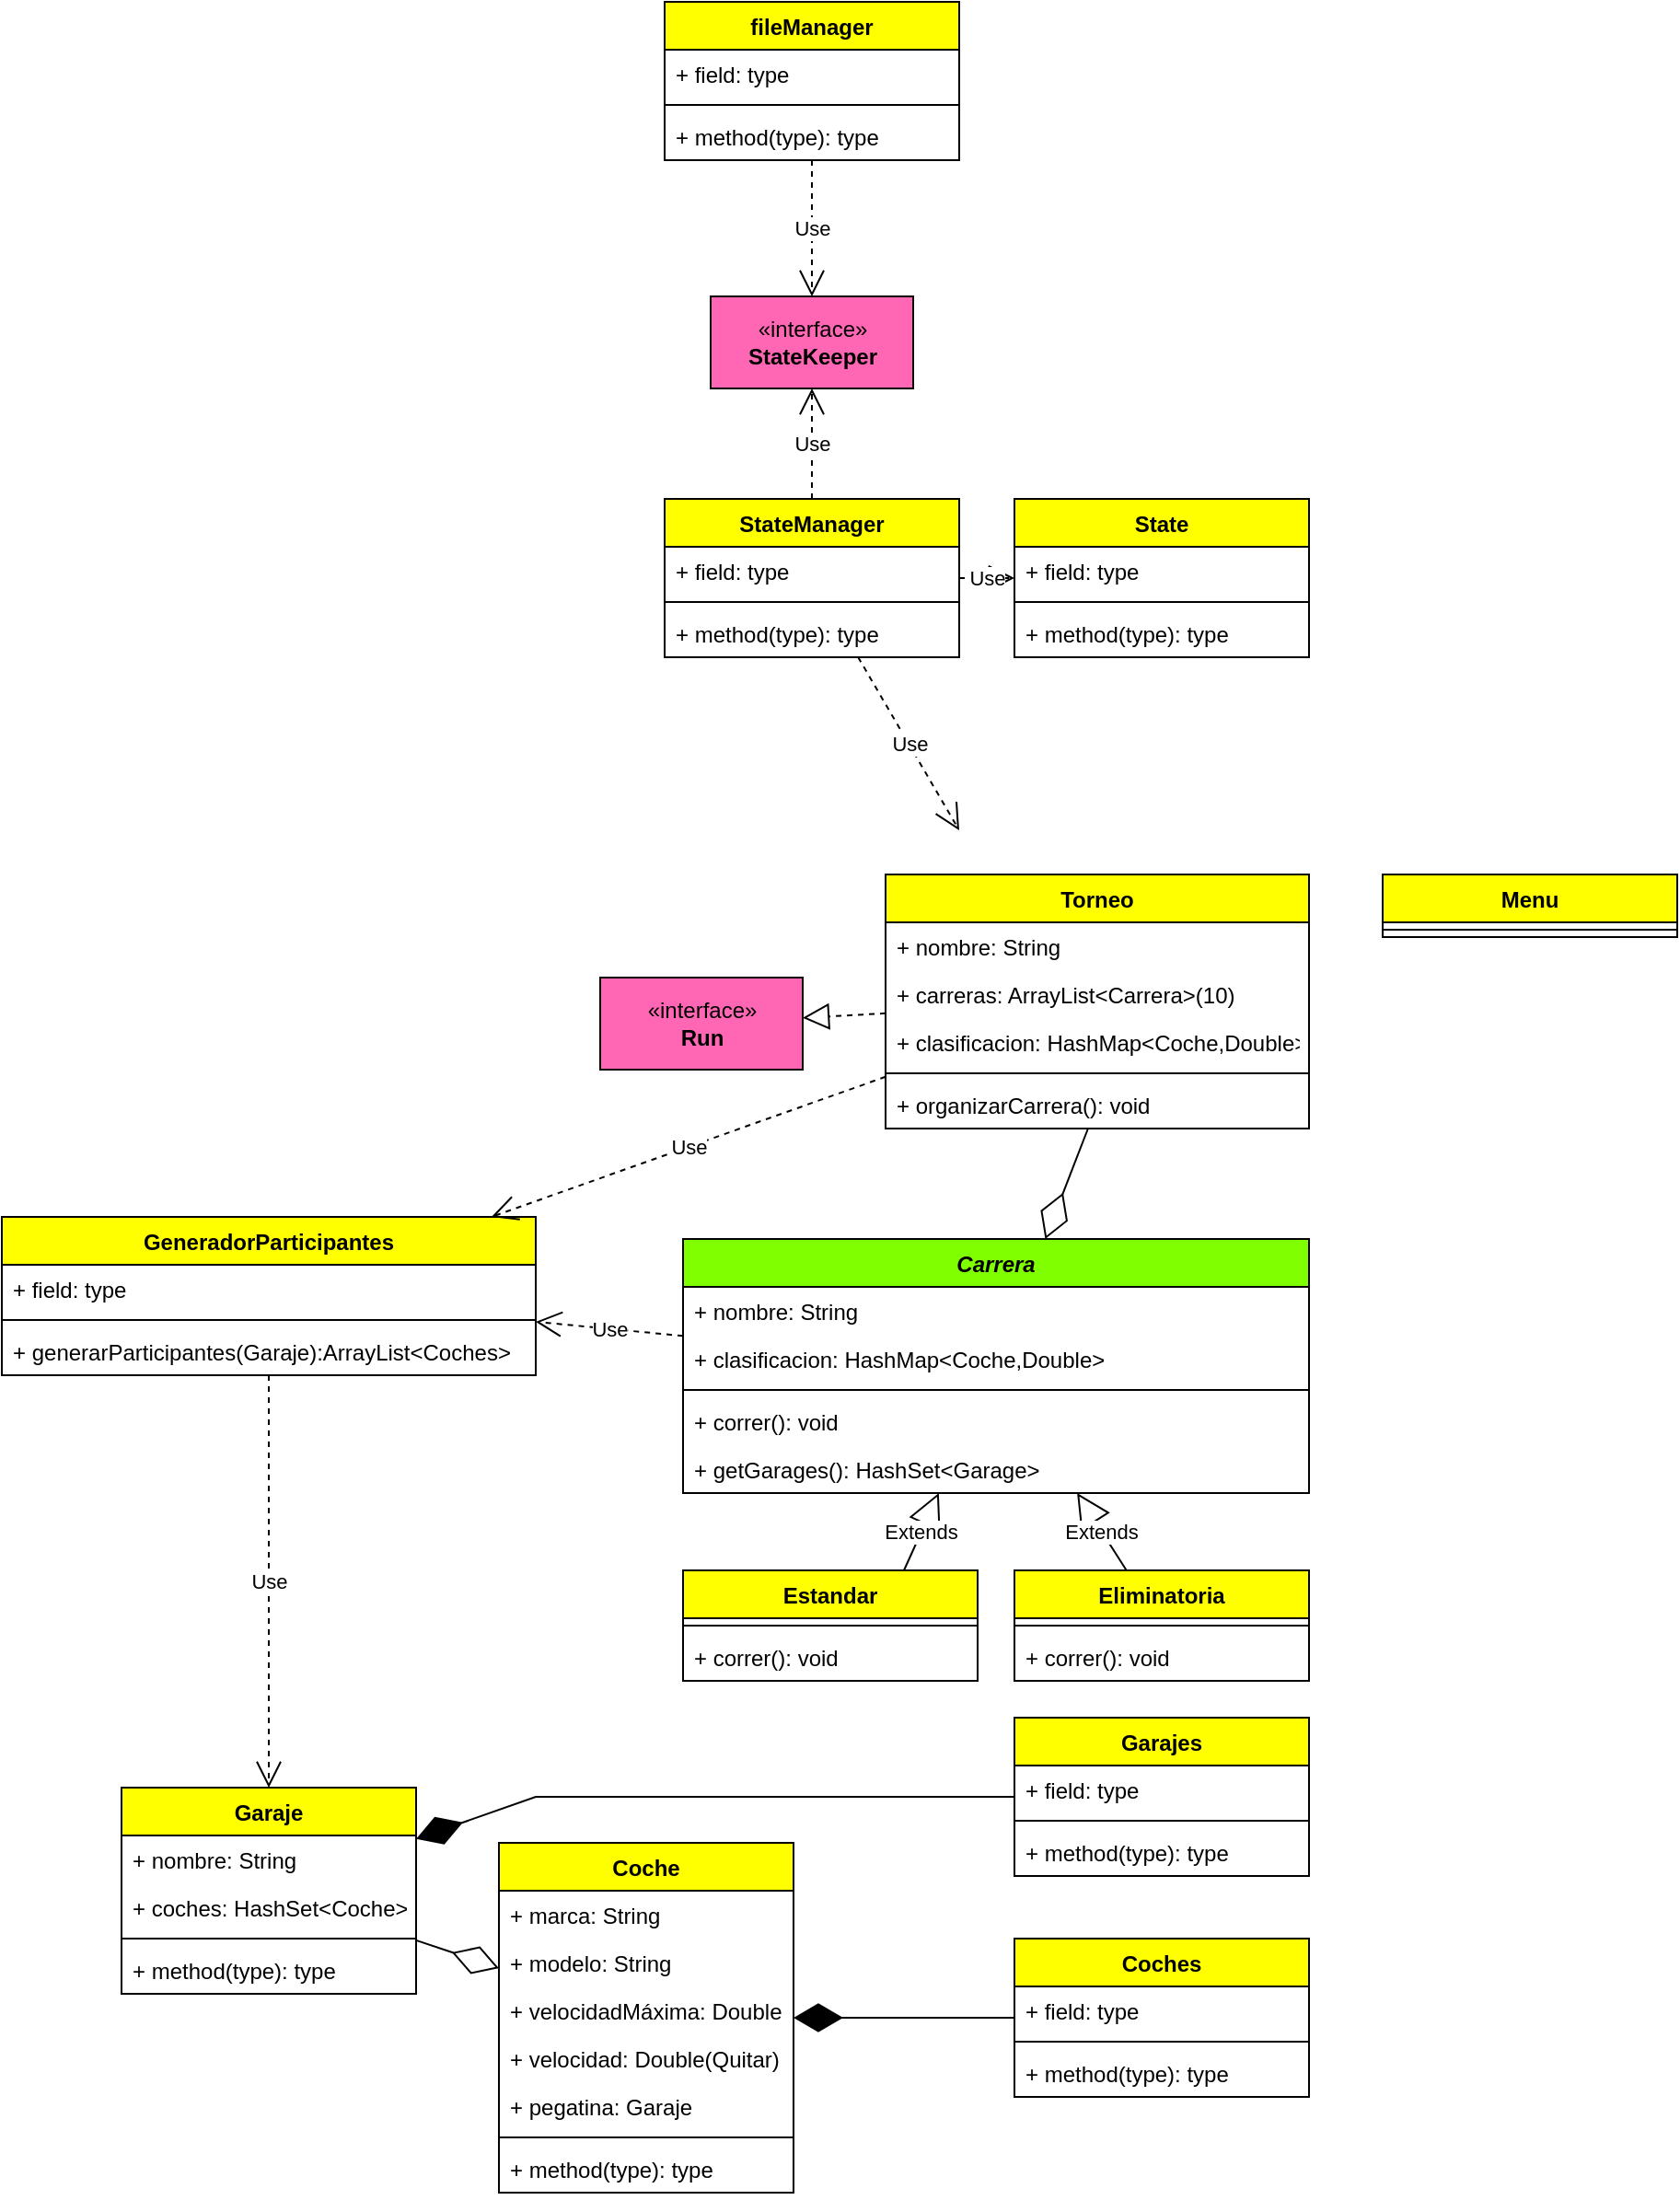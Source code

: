 <mxfile version="17.4.3" type="device"><diagram name="Page-1" id="9f46799a-70d6-7492-0946-bef42562c5a5"><mxGraphModel dx="2668" dy="2056" grid="1" gridSize="10" guides="1" tooltips="1" connect="1" arrows="1" fold="1" page="1" pageScale="1" pageWidth="850" pageHeight="1100" background="none" math="0" shadow="0"><root><mxCell id="0"/><mxCell id="1" parent="0"/><mxCell id="482I30e5uRCD9CE9yHYS-5" value="Coche" style="swimlane;fontStyle=1;align=center;verticalAlign=top;childLayout=stackLayout;horizontal=1;startSize=26;horizontalStack=0;resizeParent=1;resizeParentMax=0;resizeLast=0;collapsible=1;marginBottom=0;fillColor=#FFFF00;" parent="1" vertex="1"><mxGeometry x="190" y="950" width="160" height="190" as="geometry"/></mxCell><mxCell id="482I30e5uRCD9CE9yHYS-6" value="+ marca: String" style="text;strokeColor=none;fillColor=none;align=left;verticalAlign=top;spacingLeft=4;spacingRight=4;overflow=hidden;rotatable=0;points=[[0,0.5],[1,0.5]];portConstraint=eastwest;" parent="482I30e5uRCD9CE9yHYS-5" vertex="1"><mxGeometry y="26" width="160" height="26" as="geometry"/></mxCell><mxCell id="482I30e5uRCD9CE9yHYS-10" value="+ modelo: String" style="text;strokeColor=none;fillColor=none;align=left;verticalAlign=top;spacingLeft=4;spacingRight=4;overflow=hidden;rotatable=0;points=[[0,0.5],[1,0.5]];portConstraint=eastwest;" parent="482I30e5uRCD9CE9yHYS-5" vertex="1"><mxGeometry y="52" width="160" height="26" as="geometry"/></mxCell><mxCell id="482I30e5uRCD9CE9yHYS-11" value="+ velocidadMáxima: Double" style="text;strokeColor=none;fillColor=none;align=left;verticalAlign=top;spacingLeft=4;spacingRight=4;overflow=hidden;rotatable=0;points=[[0,0.5],[1,0.5]];portConstraint=eastwest;" parent="482I30e5uRCD9CE9yHYS-5" vertex="1"><mxGeometry y="78" width="160" height="26" as="geometry"/></mxCell><mxCell id="482I30e5uRCD9CE9yHYS-12" value="+ velocidad: Double(Quitar)" style="text;strokeColor=none;fillColor=none;align=left;verticalAlign=top;spacingLeft=4;spacingRight=4;overflow=hidden;rotatable=0;points=[[0,0.5],[1,0.5]];portConstraint=eastwest;" parent="482I30e5uRCD9CE9yHYS-5" vertex="1"><mxGeometry y="104" width="160" height="26" as="geometry"/></mxCell><mxCell id="482I30e5uRCD9CE9yHYS-13" value="+ pegatina: Garaje" style="text;strokeColor=none;fillColor=none;align=left;verticalAlign=top;spacingLeft=4;spacingRight=4;overflow=hidden;rotatable=0;points=[[0,0.5],[1,0.5]];portConstraint=eastwest;" parent="482I30e5uRCD9CE9yHYS-5" vertex="1"><mxGeometry y="130" width="160" height="26" as="geometry"/></mxCell><mxCell id="482I30e5uRCD9CE9yHYS-7" value="" style="line;strokeWidth=1;fillColor=none;align=left;verticalAlign=middle;spacingTop=-1;spacingLeft=3;spacingRight=3;rotatable=0;labelPosition=right;points=[];portConstraint=eastwest;" parent="482I30e5uRCD9CE9yHYS-5" vertex="1"><mxGeometry y="156" width="160" height="8" as="geometry"/></mxCell><mxCell id="482I30e5uRCD9CE9yHYS-8" value="+ method(type): type" style="text;strokeColor=none;fillColor=none;align=left;verticalAlign=top;spacingLeft=4;spacingRight=4;overflow=hidden;rotatable=0;points=[[0,0.5],[1,0.5]];portConstraint=eastwest;" parent="482I30e5uRCD9CE9yHYS-5" vertex="1"><mxGeometry y="164" width="160" height="26" as="geometry"/></mxCell><mxCell id="482I30e5uRCD9CE9yHYS-14" value="Garaje" style="swimlane;fontStyle=1;align=center;verticalAlign=top;childLayout=stackLayout;horizontal=1;startSize=26;horizontalStack=0;resizeParent=1;resizeParentMax=0;resizeLast=0;collapsible=1;marginBottom=0;fillColor=#FFFF00;" parent="1" vertex="1"><mxGeometry x="-15" y="920" width="160" height="112" as="geometry"/></mxCell><mxCell id="482I30e5uRCD9CE9yHYS-15" value="+ nombre: String" style="text;strokeColor=none;fillColor=none;align=left;verticalAlign=top;spacingLeft=4;spacingRight=4;overflow=hidden;rotatable=0;points=[[0,0.5],[1,0.5]];portConstraint=eastwest;" parent="482I30e5uRCD9CE9yHYS-14" vertex="1"><mxGeometry y="26" width="160" height="26" as="geometry"/></mxCell><mxCell id="482I30e5uRCD9CE9yHYS-18" value="+ coches: HashSet&lt;Coche&gt;" style="text;strokeColor=none;fillColor=none;align=left;verticalAlign=top;spacingLeft=4;spacingRight=4;overflow=hidden;rotatable=0;points=[[0,0.5],[1,0.5]];portConstraint=eastwest;" parent="482I30e5uRCD9CE9yHYS-14" vertex="1"><mxGeometry y="52" width="160" height="26" as="geometry"/></mxCell><mxCell id="482I30e5uRCD9CE9yHYS-16" value="" style="line;strokeWidth=1;fillColor=none;align=left;verticalAlign=middle;spacingTop=-1;spacingLeft=3;spacingRight=3;rotatable=0;labelPosition=right;points=[];portConstraint=eastwest;" parent="482I30e5uRCD9CE9yHYS-14" vertex="1"><mxGeometry y="78" width="160" height="8" as="geometry"/></mxCell><mxCell id="482I30e5uRCD9CE9yHYS-17" value="+ method(type): type" style="text;strokeColor=none;fillColor=none;align=left;verticalAlign=top;spacingLeft=4;spacingRight=4;overflow=hidden;rotatable=0;points=[[0,0.5],[1,0.5]];portConstraint=eastwest;" parent="482I30e5uRCD9CE9yHYS-14" vertex="1"><mxGeometry y="86" width="160" height="26" as="geometry"/></mxCell><mxCell id="482I30e5uRCD9CE9yHYS-23" value="Torneo" style="swimlane;fontStyle=1;align=center;verticalAlign=top;childLayout=stackLayout;horizontal=1;startSize=26;horizontalStack=0;resizeParent=1;resizeParentMax=0;resizeLast=0;collapsible=1;marginBottom=0;fillColor=#FFFF00;" parent="1" vertex="1"><mxGeometry x="400" y="424" width="230" height="138" as="geometry"><mxRectangle x="170" y="300" width="70" height="26" as="alternateBounds"/></mxGeometry></mxCell><mxCell id="482I30e5uRCD9CE9yHYS-24" value="+ nombre: String" style="text;strokeColor=none;fillColor=none;align=left;verticalAlign=top;spacingLeft=4;spacingRight=4;overflow=hidden;rotatable=0;points=[[0,0.5],[1,0.5]];portConstraint=eastwest;" parent="482I30e5uRCD9CE9yHYS-23" vertex="1"><mxGeometry y="26" width="230" height="26" as="geometry"/></mxCell><mxCell id="482I30e5uRCD9CE9yHYS-27" value="+ carreras: ArrayList&lt;Carrera&gt;(10)" style="text;strokeColor=none;fillColor=none;align=left;verticalAlign=top;spacingLeft=4;spacingRight=4;overflow=hidden;rotatable=0;points=[[0,0.5],[1,0.5]];portConstraint=eastwest;" parent="482I30e5uRCD9CE9yHYS-23" vertex="1"><mxGeometry y="52" width="230" height="26" as="geometry"/></mxCell><mxCell id="482I30e5uRCD9CE9yHYS-36" value="+ clasificacion: HashMap&lt;Coche,Double&gt;" style="text;strokeColor=none;fillColor=none;align=left;verticalAlign=top;spacingLeft=4;spacingRight=4;overflow=hidden;rotatable=0;points=[[0,0.5],[1,0.5]];portConstraint=eastwest;" parent="482I30e5uRCD9CE9yHYS-23" vertex="1"><mxGeometry y="78" width="230" height="26" as="geometry"/></mxCell><mxCell id="482I30e5uRCD9CE9yHYS-25" value="" style="line;strokeWidth=1;fillColor=none;align=left;verticalAlign=middle;spacingTop=-1;spacingLeft=3;spacingRight=3;rotatable=0;labelPosition=right;points=[];portConstraint=eastwest;" parent="482I30e5uRCD9CE9yHYS-23" vertex="1"><mxGeometry y="104" width="230" height="8" as="geometry"/></mxCell><mxCell id="482I30e5uRCD9CE9yHYS-26" value="+ organizarCarrera(): void" style="text;strokeColor=none;fillColor=none;align=left;verticalAlign=top;spacingLeft=4;spacingRight=4;overflow=hidden;rotatable=0;points=[[0,0.5],[1,0.5]];portConstraint=eastwest;" parent="482I30e5uRCD9CE9yHYS-23" vertex="1"><mxGeometry y="112" width="230" height="26" as="geometry"/></mxCell><mxCell id="482I30e5uRCD9CE9yHYS-31" value="" style="endArrow=diamondThin;endFill=0;endSize=24;html=1;rounded=0;" parent="1" source="482I30e5uRCD9CE9yHYS-14" target="482I30e5uRCD9CE9yHYS-5" edge="1"><mxGeometry width="160" relative="1" as="geometry"><mxPoint x="210" y="974" as="sourcePoint"/><mxPoint x="370" y="974" as="targetPoint"/></mxGeometry></mxCell><mxCell id="482I30e5uRCD9CE9yHYS-32" value="Carrera" style="swimlane;fontStyle=3;align=center;verticalAlign=top;childLayout=stackLayout;horizontal=1;startSize=26;horizontalStack=0;resizeParent=1;resizeParentMax=0;resizeLast=0;collapsible=1;marginBottom=0;fillColor=#80FF00;" parent="1" vertex="1"><mxGeometry x="290" y="622" width="340" height="138" as="geometry"/></mxCell><mxCell id="482I30e5uRCD9CE9yHYS-33" value="+ nombre: String" style="text;strokeColor=none;fillColor=none;align=left;verticalAlign=top;spacingLeft=4;spacingRight=4;overflow=hidden;rotatable=0;points=[[0,0.5],[1,0.5]];portConstraint=eastwest;" parent="482I30e5uRCD9CE9yHYS-32" vertex="1"><mxGeometry y="26" width="340" height="26" as="geometry"/></mxCell><mxCell id="482I30e5uRCD9CE9yHYS-38" value="+ clasificacion: HashMap&lt;Coche,Double&gt;" style="text;strokeColor=none;fillColor=none;align=left;verticalAlign=top;spacingLeft=4;spacingRight=4;overflow=hidden;rotatable=0;points=[[0,0.5],[1,0.5]];portConstraint=eastwest;" parent="482I30e5uRCD9CE9yHYS-32" vertex="1"><mxGeometry y="52" width="340" height="26" as="geometry"/></mxCell><mxCell id="482I30e5uRCD9CE9yHYS-34" value="" style="line;strokeWidth=1;fillColor=none;align=left;verticalAlign=middle;spacingTop=-1;spacingLeft=3;spacingRight=3;rotatable=0;labelPosition=right;points=[];portConstraint=eastwest;" parent="482I30e5uRCD9CE9yHYS-32" vertex="1"><mxGeometry y="78" width="340" height="8" as="geometry"/></mxCell><mxCell id="482I30e5uRCD9CE9yHYS-35" value="+ correr(): void" style="text;strokeColor=none;fillColor=none;align=left;verticalAlign=top;spacingLeft=4;spacingRight=4;overflow=hidden;rotatable=0;points=[[0,0.5],[1,0.5]];portConstraint=eastwest;" parent="482I30e5uRCD9CE9yHYS-32" vertex="1"><mxGeometry y="86" width="340" height="26" as="geometry"/></mxCell><mxCell id="Mdgu1siWDyCMY9cwynAu-4" value="+ getGarages(): HashSet&lt;Garage&gt;" style="text;strokeColor=none;fillColor=none;align=left;verticalAlign=top;spacingLeft=4;spacingRight=4;overflow=hidden;rotatable=0;points=[[0,0.5],[1,0.5]];portConstraint=eastwest;" vertex="1" parent="482I30e5uRCD9CE9yHYS-32"><mxGeometry y="112" width="340" height="26" as="geometry"/></mxCell><mxCell id="482I30e5uRCD9CE9yHYS-59" value="«interface»&lt;br&gt;&lt;b&gt;StateKeeper&lt;/b&gt;" style="html=1;fillColor=#FF66B3;" parent="1" vertex="1"><mxGeometry x="305" y="110" width="110" height="50" as="geometry"/></mxCell><mxCell id="482I30e5uRCD9CE9yHYS-64" value="fileManager" style="swimlane;fontStyle=1;align=center;verticalAlign=top;childLayout=stackLayout;horizontal=1;startSize=26;horizontalStack=0;resizeParent=1;resizeParentMax=0;resizeLast=0;collapsible=1;marginBottom=0;fillColor=#FFFF00;" parent="1" vertex="1"><mxGeometry x="280" y="-50" width="160" height="86" as="geometry"/></mxCell><mxCell id="482I30e5uRCD9CE9yHYS-65" value="+ field: type" style="text;strokeColor=none;fillColor=none;align=left;verticalAlign=top;spacingLeft=4;spacingRight=4;overflow=hidden;rotatable=0;points=[[0,0.5],[1,0.5]];portConstraint=eastwest;" parent="482I30e5uRCD9CE9yHYS-64" vertex="1"><mxGeometry y="26" width="160" height="26" as="geometry"/></mxCell><mxCell id="482I30e5uRCD9CE9yHYS-66" value="" style="line;strokeWidth=1;fillColor=none;align=left;verticalAlign=middle;spacingTop=-1;spacingLeft=3;spacingRight=3;rotatable=0;labelPosition=right;points=[];portConstraint=eastwest;" parent="482I30e5uRCD9CE9yHYS-64" vertex="1"><mxGeometry y="52" width="160" height="8" as="geometry"/></mxCell><mxCell id="482I30e5uRCD9CE9yHYS-67" value="+ method(type): type" style="text;strokeColor=none;fillColor=none;align=left;verticalAlign=top;spacingLeft=4;spacingRight=4;overflow=hidden;rotatable=0;points=[[0,0.5],[1,0.5]];portConstraint=eastwest;" parent="482I30e5uRCD9CE9yHYS-64" vertex="1"><mxGeometry y="60" width="160" height="26" as="geometry"/></mxCell><mxCell id="482I30e5uRCD9CE9yHYS-68" value="Use" style="endArrow=open;endSize=12;dashed=1;html=1;rounded=0;" parent="1" source="482I30e5uRCD9CE9yHYS-64" target="482I30e5uRCD9CE9yHYS-59" edge="1"><mxGeometry width="160" relative="1" as="geometry"><mxPoint x="210" y="250" as="sourcePoint"/><mxPoint x="370" y="250" as="targetPoint"/></mxGeometry></mxCell><mxCell id="482I30e5uRCD9CE9yHYS-80" value="Eliminatoria" style="swimlane;fontStyle=1;align=center;verticalAlign=top;childLayout=stackLayout;horizontal=1;startSize=26;horizontalStack=0;resizeParent=1;resizeParentMax=0;resizeLast=0;collapsible=1;marginBottom=0;fillColor=#FFFF00;" parent="1" vertex="1"><mxGeometry x="470" y="802" width="160" height="60" as="geometry"/></mxCell><mxCell id="482I30e5uRCD9CE9yHYS-82" value="" style="line;strokeWidth=1;fillColor=none;align=left;verticalAlign=middle;spacingTop=-1;spacingLeft=3;spacingRight=3;rotatable=0;labelPosition=right;points=[];portConstraint=eastwest;" parent="482I30e5uRCD9CE9yHYS-80" vertex="1"><mxGeometry y="26" width="160" height="8" as="geometry"/></mxCell><mxCell id="482I30e5uRCD9CE9yHYS-92" value="+ correr(): void" style="text;strokeColor=none;fillColor=none;align=left;verticalAlign=top;spacingLeft=4;spacingRight=4;overflow=hidden;rotatable=0;points=[[0,0.5],[1,0.5]];portConstraint=eastwest;" parent="482I30e5uRCD9CE9yHYS-80" vertex="1"><mxGeometry y="34" width="160" height="26" as="geometry"/></mxCell><mxCell id="482I30e5uRCD9CE9yHYS-84" value="Estandar" style="swimlane;fontStyle=1;align=center;verticalAlign=top;childLayout=stackLayout;horizontal=1;startSize=26;horizontalStack=0;resizeParent=1;resizeParentMax=0;resizeLast=0;collapsible=1;marginBottom=0;fillColor=#FFFF00;" parent="1" vertex="1"><mxGeometry x="290" y="802" width="160" height="60" as="geometry"/></mxCell><mxCell id="482I30e5uRCD9CE9yHYS-86" value="" style="line;strokeWidth=1;fillColor=none;align=left;verticalAlign=middle;spacingTop=-1;spacingLeft=3;spacingRight=3;rotatable=0;labelPosition=right;points=[];portConstraint=eastwest;" parent="482I30e5uRCD9CE9yHYS-84" vertex="1"><mxGeometry y="26" width="160" height="8" as="geometry"/></mxCell><mxCell id="482I30e5uRCD9CE9yHYS-91" value="+ correr(): void" style="text;strokeColor=none;fillColor=none;align=left;verticalAlign=top;spacingLeft=4;spacingRight=4;overflow=hidden;rotatable=0;points=[[0,0.5],[1,0.5]];portConstraint=eastwest;" parent="482I30e5uRCD9CE9yHYS-84" vertex="1"><mxGeometry y="34" width="160" height="26" as="geometry"/></mxCell><mxCell id="482I30e5uRCD9CE9yHYS-88" value="Extends" style="endArrow=block;endSize=16;endFill=0;html=1;rounded=0;exitX=0.75;exitY=0;exitDx=0;exitDy=0;" parent="1" source="482I30e5uRCD9CE9yHYS-84" target="482I30e5uRCD9CE9yHYS-32" edge="1"><mxGeometry width="160" relative="1" as="geometry"><mxPoint x="630" y="942" as="sourcePoint"/><mxPoint x="790" y="942" as="targetPoint"/></mxGeometry></mxCell><mxCell id="482I30e5uRCD9CE9yHYS-89" value="Extends" style="endArrow=block;endSize=16;endFill=0;html=1;rounded=0;" parent="1" source="482I30e5uRCD9CE9yHYS-80" target="482I30e5uRCD9CE9yHYS-32" edge="1"><mxGeometry width="160" relative="1" as="geometry"><mxPoint x="300" y="902" as="sourcePoint"/><mxPoint x="650" y="932" as="targetPoint"/></mxGeometry></mxCell><mxCell id="vS4q9iZGlOzv-MS9dgwE-1" value="StateManager" style="swimlane;fontStyle=1;align=center;verticalAlign=top;childLayout=stackLayout;horizontal=1;startSize=26;horizontalStack=0;resizeParent=1;resizeParentMax=0;resizeLast=0;collapsible=1;marginBottom=0;fillColor=#FFFF00;" parent="1" vertex="1"><mxGeometry x="280" y="220" width="160" height="86" as="geometry"/></mxCell><mxCell id="vS4q9iZGlOzv-MS9dgwE-2" value="+ field: type" style="text;strokeColor=none;fillColor=none;align=left;verticalAlign=top;spacingLeft=4;spacingRight=4;overflow=hidden;rotatable=0;points=[[0,0.5],[1,0.5]];portConstraint=eastwest;" parent="vS4q9iZGlOzv-MS9dgwE-1" vertex="1"><mxGeometry y="26" width="160" height="26" as="geometry"/></mxCell><mxCell id="vS4q9iZGlOzv-MS9dgwE-3" value="" style="line;strokeWidth=1;fillColor=none;align=left;verticalAlign=middle;spacingTop=-1;spacingLeft=3;spacingRight=3;rotatable=0;labelPosition=right;points=[];portConstraint=eastwest;" parent="vS4q9iZGlOzv-MS9dgwE-1" vertex="1"><mxGeometry y="52" width="160" height="8" as="geometry"/></mxCell><mxCell id="vS4q9iZGlOzv-MS9dgwE-4" value="+ method(type): type" style="text;strokeColor=none;fillColor=none;align=left;verticalAlign=top;spacingLeft=4;spacingRight=4;overflow=hidden;rotatable=0;points=[[0,0.5],[1,0.5]];portConstraint=eastwest;" parent="vS4q9iZGlOzv-MS9dgwE-1" vertex="1"><mxGeometry y="60" width="160" height="26" as="geometry"/></mxCell><mxCell id="vS4q9iZGlOzv-MS9dgwE-6" value="State" style="swimlane;fontStyle=1;align=center;verticalAlign=top;childLayout=stackLayout;horizontal=1;startSize=26;horizontalStack=0;resizeParent=1;resizeParentMax=0;resizeLast=0;collapsible=1;marginBottom=0;fillColor=#FFFF00;" parent="1" vertex="1"><mxGeometry x="470" y="220" width="160" height="86" as="geometry"/></mxCell><mxCell id="vS4q9iZGlOzv-MS9dgwE-7" value="+ field: type" style="text;strokeColor=none;fillColor=none;align=left;verticalAlign=top;spacingLeft=4;spacingRight=4;overflow=hidden;rotatable=0;points=[[0,0.5],[1,0.5]];portConstraint=eastwest;" parent="vS4q9iZGlOzv-MS9dgwE-6" vertex="1"><mxGeometry y="26" width="160" height="26" as="geometry"/></mxCell><mxCell id="vS4q9iZGlOzv-MS9dgwE-8" value="" style="line;strokeWidth=1;fillColor=none;align=left;verticalAlign=middle;spacingTop=-1;spacingLeft=3;spacingRight=3;rotatable=0;labelPosition=right;points=[];portConstraint=eastwest;" parent="vS4q9iZGlOzv-MS9dgwE-6" vertex="1"><mxGeometry y="52" width="160" height="8" as="geometry"/></mxCell><mxCell id="vS4q9iZGlOzv-MS9dgwE-9" value="+ method(type): type" style="text;strokeColor=none;fillColor=none;align=left;verticalAlign=top;spacingLeft=4;spacingRight=4;overflow=hidden;rotatable=0;points=[[0,0.5],[1,0.5]];portConstraint=eastwest;" parent="vS4q9iZGlOzv-MS9dgwE-6" vertex="1"><mxGeometry y="60" width="160" height="26" as="geometry"/></mxCell><mxCell id="vS4q9iZGlOzv-MS9dgwE-10" value="Use" style="endArrow=open;endSize=12;dashed=1;html=1;rounded=0;" parent="1" source="vS4q9iZGlOzv-MS9dgwE-1" target="vS4q9iZGlOzv-MS9dgwE-6" edge="1"><mxGeometry width="160" relative="1" as="geometry"><mxPoint x="465" y="260" as="sourcePoint"/><mxPoint x="625" y="260" as="targetPoint"/></mxGeometry></mxCell><mxCell id="vS4q9iZGlOzv-MS9dgwE-11" value="Use" style="endArrow=open;endSize=12;dashed=1;html=1;rounded=0;" parent="1" source="vS4q9iZGlOzv-MS9dgwE-1" edge="1"><mxGeometry width="160" relative="1" as="geometry"><mxPoint x="110" y="330" as="sourcePoint"/><mxPoint x="440" y="400" as="targetPoint"/></mxGeometry></mxCell><mxCell id="vS4q9iZGlOzv-MS9dgwE-13" value="Use" style="endArrow=open;endSize=12;dashed=1;html=1;rounded=0;" parent="1" source="vS4q9iZGlOzv-MS9dgwE-1" target="482I30e5uRCD9CE9yHYS-59" edge="1"><mxGeometry width="160" relative="1" as="geometry"><mxPoint x="250" y="100" as="sourcePoint"/><mxPoint x="410" y="100" as="targetPoint"/></mxGeometry></mxCell><mxCell id="Mdgu1siWDyCMY9cwynAu-5" value="" style="endArrow=diamondThin;endFill=0;endSize=24;html=1;rounded=0;" edge="1" parent="1" source="482I30e5uRCD9CE9yHYS-26" target="482I30e5uRCD9CE9yHYS-32"><mxGeometry width="160" relative="1" as="geometry"><mxPoint x="260" y="642" as="sourcePoint"/><mxPoint x="360" y="642" as="targetPoint"/></mxGeometry></mxCell><mxCell id="Mdgu1siWDyCMY9cwynAu-24" value="GeneradorParticipantes" style="swimlane;fontStyle=1;align=center;verticalAlign=top;childLayout=stackLayout;horizontal=1;startSize=26;horizontalStack=0;resizeParent=1;resizeParentMax=0;resizeLast=0;collapsible=1;marginBottom=0;fillColor=#FFFF00;" vertex="1" parent="1"><mxGeometry x="-80" y="610" width="290" height="86" as="geometry"/></mxCell><mxCell id="Mdgu1siWDyCMY9cwynAu-25" value="+ field: type" style="text;strokeColor=none;fillColor=none;align=left;verticalAlign=top;spacingLeft=4;spacingRight=4;overflow=hidden;rotatable=0;points=[[0,0.5],[1,0.5]];portConstraint=eastwest;" vertex="1" parent="Mdgu1siWDyCMY9cwynAu-24"><mxGeometry y="26" width="290" height="26" as="geometry"/></mxCell><mxCell id="Mdgu1siWDyCMY9cwynAu-26" value="" style="line;strokeWidth=1;fillColor=none;align=left;verticalAlign=middle;spacingTop=-1;spacingLeft=3;spacingRight=3;rotatable=0;labelPosition=right;points=[];portConstraint=eastwest;" vertex="1" parent="Mdgu1siWDyCMY9cwynAu-24"><mxGeometry y="52" width="290" height="8" as="geometry"/></mxCell><mxCell id="Mdgu1siWDyCMY9cwynAu-27" value="+ generarParticipantes(Garaje):ArrayList&lt;Coches&gt;" style="text;strokeColor=none;fillColor=none;align=left;verticalAlign=top;spacingLeft=4;spacingRight=4;overflow=hidden;rotatable=0;points=[[0,0.5],[1,0.5]];portConstraint=eastwest;" vertex="1" parent="Mdgu1siWDyCMY9cwynAu-24"><mxGeometry y="60" width="290" height="26" as="geometry"/></mxCell><mxCell id="Mdgu1siWDyCMY9cwynAu-28" value="Use" style="endArrow=open;endSize=12;dashed=1;html=1;rounded=0;" edge="1" parent="1" source="482I30e5uRCD9CE9yHYS-23" target="Mdgu1siWDyCMY9cwynAu-24"><mxGeometry width="160" relative="1" as="geometry"><mxPoint x="520" y="450" as="sourcePoint"/><mxPoint x="680" y="450" as="targetPoint"/></mxGeometry></mxCell><mxCell id="Mdgu1siWDyCMY9cwynAu-29" value="Use" style="endArrow=open;endSize=12;dashed=1;html=1;rounded=0;" edge="1" parent="1" source="482I30e5uRCD9CE9yHYS-32" target="Mdgu1siWDyCMY9cwynAu-24"><mxGeometry width="160" relative="1" as="geometry"><mxPoint x="510.0" y="673" as="sourcePoint"/><mxPoint x="646.52" y="753" as="targetPoint"/></mxGeometry></mxCell><mxCell id="Mdgu1siWDyCMY9cwynAu-30" value="Use" style="endArrow=open;endSize=12;dashed=1;html=1;rounded=0;" edge="1" parent="1" source="Mdgu1siWDyCMY9cwynAu-24" target="482I30e5uRCD9CE9yHYS-14"><mxGeometry width="160" relative="1" as="geometry"><mxPoint x="430.1" y="500" as="sourcePoint"/><mxPoint x="566.62" y="580" as="targetPoint"/></mxGeometry></mxCell><mxCell id="Mdgu1siWDyCMY9cwynAu-31" value="«interface»&lt;br&gt;&lt;b&gt;Run&lt;br&gt;&lt;/b&gt;" style="html=1;fillColor=#FF66B3;" vertex="1" parent="1"><mxGeometry x="245" y="480" width="110" height="50" as="geometry"/></mxCell><mxCell id="Mdgu1siWDyCMY9cwynAu-32" value="" style="endArrow=block;dashed=1;endFill=0;endSize=12;html=1;rounded=0;" edge="1" parent="1" source="482I30e5uRCD9CE9yHYS-23" target="Mdgu1siWDyCMY9cwynAu-31"><mxGeometry width="160" relative="1" as="geometry"><mxPoint x="-90" y="652" as="sourcePoint"/><mxPoint x="70" y="652" as="targetPoint"/></mxGeometry></mxCell><mxCell id="Mdgu1siWDyCMY9cwynAu-33" value="Garajes" style="swimlane;fontStyle=1;align=center;verticalAlign=top;childLayout=stackLayout;horizontal=1;startSize=26;horizontalStack=0;resizeParent=1;resizeParentMax=0;resizeLast=0;collapsible=1;marginBottom=0;fillColor=#FFFF00;" vertex="1" parent="1"><mxGeometry x="470" y="882" width="160" height="86" as="geometry"/></mxCell><mxCell id="Mdgu1siWDyCMY9cwynAu-34" value="+ field: type" style="text;strokeColor=none;fillColor=none;align=left;verticalAlign=top;spacingLeft=4;spacingRight=4;overflow=hidden;rotatable=0;points=[[0,0.5],[1,0.5]];portConstraint=eastwest;" vertex="1" parent="Mdgu1siWDyCMY9cwynAu-33"><mxGeometry y="26" width="160" height="26" as="geometry"/></mxCell><mxCell id="Mdgu1siWDyCMY9cwynAu-35" value="" style="line;strokeWidth=1;fillColor=none;align=left;verticalAlign=middle;spacingTop=-1;spacingLeft=3;spacingRight=3;rotatable=0;labelPosition=right;points=[];portConstraint=eastwest;" vertex="1" parent="Mdgu1siWDyCMY9cwynAu-33"><mxGeometry y="52" width="160" height="8" as="geometry"/></mxCell><mxCell id="Mdgu1siWDyCMY9cwynAu-36" value="+ method(type): type" style="text;strokeColor=none;fillColor=none;align=left;verticalAlign=top;spacingLeft=4;spacingRight=4;overflow=hidden;rotatable=0;points=[[0,0.5],[1,0.5]];portConstraint=eastwest;" vertex="1" parent="Mdgu1siWDyCMY9cwynAu-33"><mxGeometry y="60" width="160" height="26" as="geometry"/></mxCell><mxCell id="Mdgu1siWDyCMY9cwynAu-37" value="Coches" style="swimlane;fontStyle=1;align=center;verticalAlign=top;childLayout=stackLayout;horizontal=1;startSize=26;horizontalStack=0;resizeParent=1;resizeParentMax=0;resizeLast=0;collapsible=1;marginBottom=0;fillColor=#FFFF00;" vertex="1" parent="1"><mxGeometry x="470" y="1002" width="160" height="86" as="geometry"/></mxCell><mxCell id="Mdgu1siWDyCMY9cwynAu-38" value="+ field: type" style="text;strokeColor=none;fillColor=none;align=left;verticalAlign=top;spacingLeft=4;spacingRight=4;overflow=hidden;rotatable=0;points=[[0,0.5],[1,0.5]];portConstraint=eastwest;" vertex="1" parent="Mdgu1siWDyCMY9cwynAu-37"><mxGeometry y="26" width="160" height="26" as="geometry"/></mxCell><mxCell id="Mdgu1siWDyCMY9cwynAu-39" value="" style="line;strokeWidth=1;fillColor=none;align=left;verticalAlign=middle;spacingTop=-1;spacingLeft=3;spacingRight=3;rotatable=0;labelPosition=right;points=[];portConstraint=eastwest;" vertex="1" parent="Mdgu1siWDyCMY9cwynAu-37"><mxGeometry y="52" width="160" height="8" as="geometry"/></mxCell><mxCell id="Mdgu1siWDyCMY9cwynAu-40" value="+ method(type): type" style="text;strokeColor=none;fillColor=none;align=left;verticalAlign=top;spacingLeft=4;spacingRight=4;overflow=hidden;rotatable=0;points=[[0,0.5],[1,0.5]];portConstraint=eastwest;" vertex="1" parent="Mdgu1siWDyCMY9cwynAu-37"><mxGeometry y="60" width="160" height="26" as="geometry"/></mxCell><mxCell id="Mdgu1siWDyCMY9cwynAu-47" value="" style="endArrow=diamondThin;endFill=1;endSize=24;html=1;rounded=0;" edge="1" parent="1" source="Mdgu1siWDyCMY9cwynAu-33" target="482I30e5uRCD9CE9yHYS-14"><mxGeometry width="160" relative="1" as="geometry"><mxPoint x="820" y="810" as="sourcePoint"/><mxPoint x="980" y="810" as="targetPoint"/><Array as="points"><mxPoint x="210" y="925"/></Array></mxGeometry></mxCell><mxCell id="Mdgu1siWDyCMY9cwynAu-48" value="" style="endArrow=diamondThin;endFill=1;endSize=24;html=1;rounded=0;" edge="1" parent="1" source="Mdgu1siWDyCMY9cwynAu-37" target="482I30e5uRCD9CE9yHYS-5"><mxGeometry width="160" relative="1" as="geometry"><mxPoint x="690" y="832" as="sourcePoint"/><mxPoint x="220.0" y="1057" as="targetPoint"/></mxGeometry></mxCell><mxCell id="Mdgu1siWDyCMY9cwynAu-53" value="Menu" style="swimlane;fontStyle=1;align=center;verticalAlign=top;childLayout=stackLayout;horizontal=1;startSize=26;horizontalStack=0;resizeParent=1;resizeParentMax=0;resizeLast=0;collapsible=1;marginBottom=0;fillColor=#FFFF00;" vertex="1" parent="1"><mxGeometry x="670" y="424" width="160" height="34" as="geometry"/></mxCell><mxCell id="Mdgu1siWDyCMY9cwynAu-55" value="" style="line;strokeWidth=1;fillColor=none;align=left;verticalAlign=middle;spacingTop=-1;spacingLeft=3;spacingRight=3;rotatable=0;labelPosition=right;points=[];portConstraint=eastwest;" vertex="1" parent="Mdgu1siWDyCMY9cwynAu-53"><mxGeometry y="26" width="160" height="8" as="geometry"/></mxCell></root></mxGraphModel></diagram></mxfile>